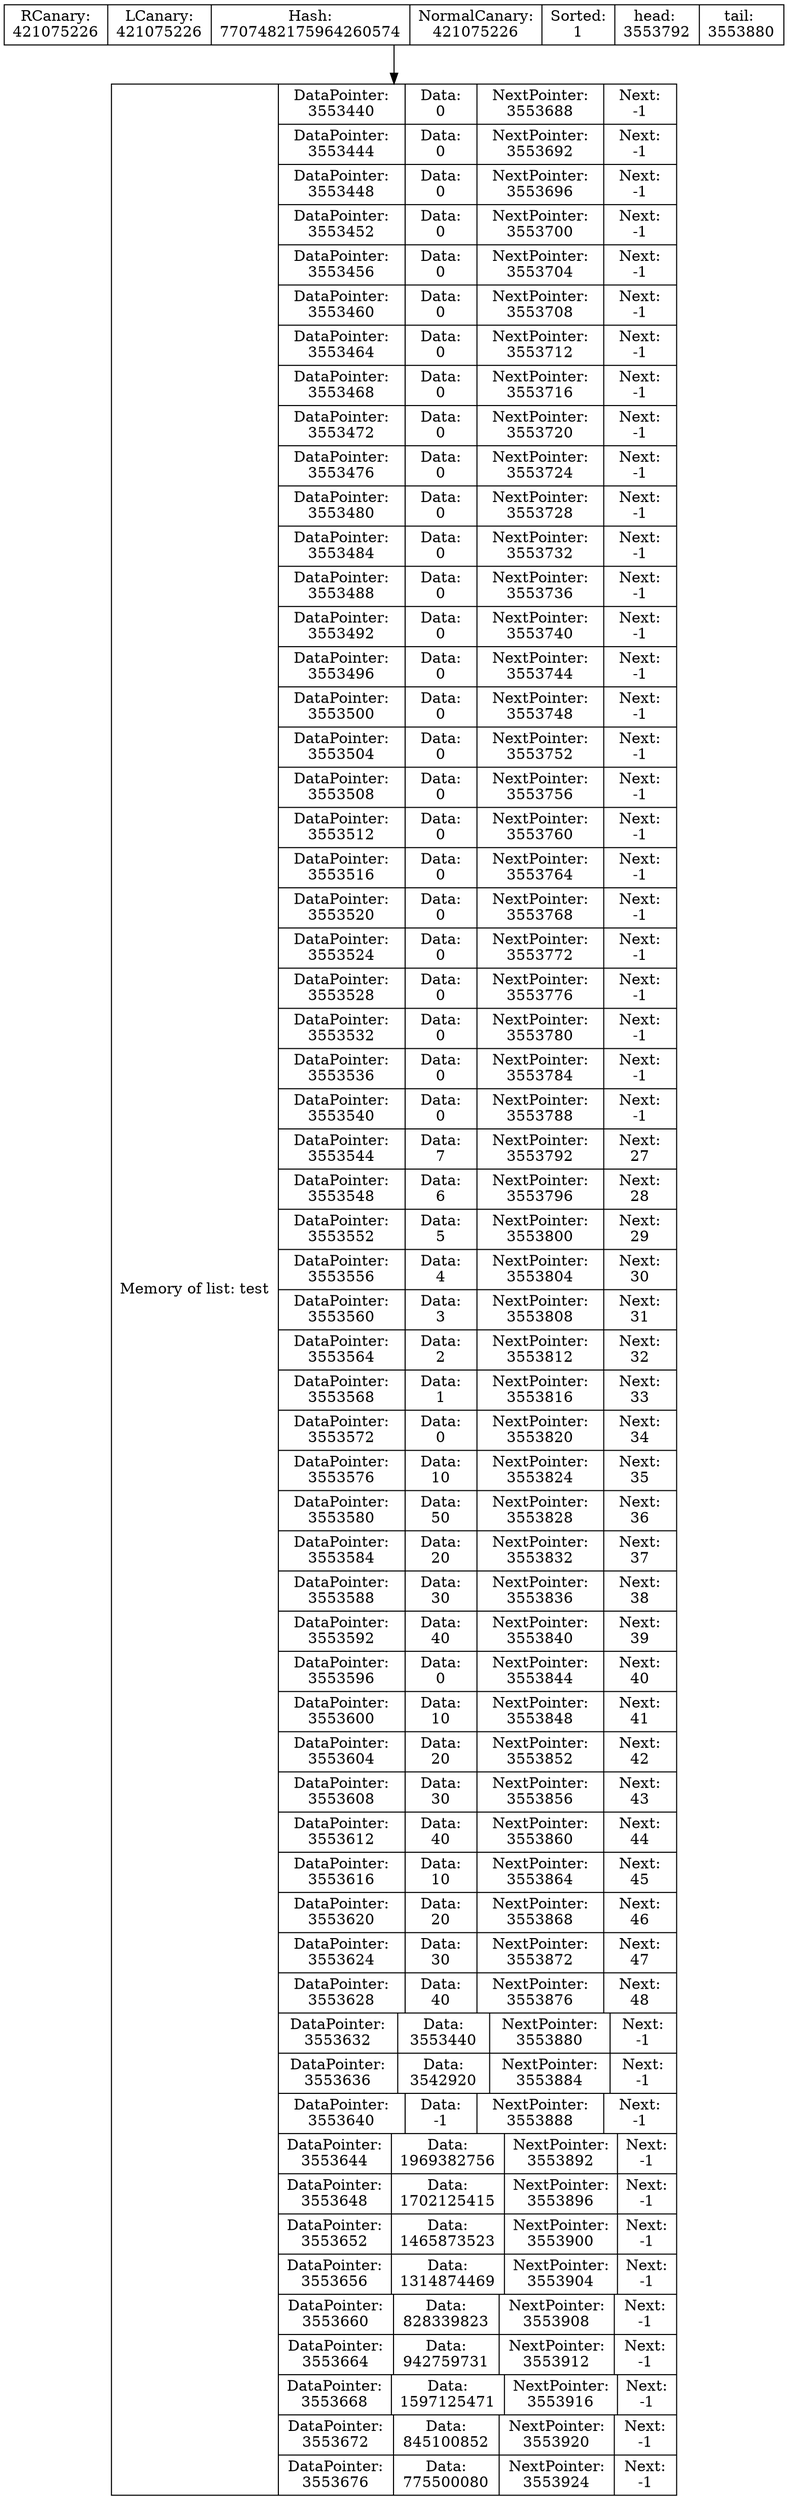 digraph G{
data [shape=record,label="{Memory of list: test} | {{DataPointer:\n3553440 | Data:\n0 | NextPointer:\n3553688 | Next:\n-1}
| {DataPointer:\n3553444 | Data:\n0 | NextPointer:\n3553692 | Next:\n-1}
| {DataPointer:\n3553448 | Data:\n0 | NextPointer:\n3553696 | Next:\n-1}
| {DataPointer:\n3553452 | Data:\n0 | NextPointer:\n3553700 | Next:\n-1}
| {DataPointer:\n3553456 | Data:\n0 | NextPointer:\n3553704 | Next:\n-1}
| {DataPointer:\n3553460 | Data:\n0 | NextPointer:\n3553708 | Next:\n-1}
| {DataPointer:\n3553464 | Data:\n0 | NextPointer:\n3553712 | Next:\n-1}
| {DataPointer:\n3553468 | Data:\n0 | NextPointer:\n3553716 | Next:\n-1}
| {DataPointer:\n3553472 | Data:\n0 | NextPointer:\n3553720 | Next:\n-1}
| {DataPointer:\n3553476 | Data:\n0 | NextPointer:\n3553724 | Next:\n-1}
| {DataPointer:\n3553480 | Data:\n0 | NextPointer:\n3553728 | Next:\n-1}
| {DataPointer:\n3553484 | Data:\n0 | NextPointer:\n3553732 | Next:\n-1}
| {DataPointer:\n3553488 | Data:\n0 | NextPointer:\n3553736 | Next:\n-1}
| {DataPointer:\n3553492 | Data:\n0 | NextPointer:\n3553740 | Next:\n-1}
| {DataPointer:\n3553496 | Data:\n0 | NextPointer:\n3553744 | Next:\n-1}
| {DataPointer:\n3553500 | Data:\n0 | NextPointer:\n3553748 | Next:\n-1}
| {DataPointer:\n3553504 | Data:\n0 | NextPointer:\n3553752 | Next:\n-1}
| {DataPointer:\n3553508 | Data:\n0 | NextPointer:\n3553756 | Next:\n-1}
| {DataPointer:\n3553512 | Data:\n0 | NextPointer:\n3553760 | Next:\n-1}
| {DataPointer:\n3553516 | Data:\n0 | NextPointer:\n3553764 | Next:\n-1}
| {DataPointer:\n3553520 | Data:\n0 | NextPointer:\n3553768 | Next:\n-1}
| {DataPointer:\n3553524 | Data:\n0 | NextPointer:\n3553772 | Next:\n-1}
| {DataPointer:\n3553528 | Data:\n0 | NextPointer:\n3553776 | Next:\n-1}
| {DataPointer:\n3553532 | Data:\n0 | NextPointer:\n3553780 | Next:\n-1}
| {DataPointer:\n3553536 | Data:\n0 | NextPointer:\n3553784 | Next:\n-1}
| {DataPointer:\n3553540 | Data:\n0 | NextPointer:\n3553788 | Next:\n-1}
| {DataPointer:\n3553544 | Data:\n7 | NextPointer:\n3553792 | Next:\n27}
| {DataPointer:\n3553548 | Data:\n6 | NextPointer:\n3553796 | Next:\n28}
| {DataPointer:\n3553552 | Data:\n5 | NextPointer:\n3553800 | Next:\n29}
| {DataPointer:\n3553556 | Data:\n4 | NextPointer:\n3553804 | Next:\n30}
| {DataPointer:\n3553560 | Data:\n3 | NextPointer:\n3553808 | Next:\n31}
| {DataPointer:\n3553564 | Data:\n2 | NextPointer:\n3553812 | Next:\n32}
| {DataPointer:\n3553568 | Data:\n1 | NextPointer:\n3553816 | Next:\n33}
| {DataPointer:\n3553572 | Data:\n0 | NextPointer:\n3553820 | Next:\n34}
| {DataPointer:\n3553576 | Data:\n10 | NextPointer:\n3553824 | Next:\n35}
| {DataPointer:\n3553580 | Data:\n50 | NextPointer:\n3553828 | Next:\n36}
| {DataPointer:\n3553584 | Data:\n20 | NextPointer:\n3553832 | Next:\n37}
| {DataPointer:\n3553588 | Data:\n30 | NextPointer:\n3553836 | Next:\n38}
| {DataPointer:\n3553592 | Data:\n40 | NextPointer:\n3553840 | Next:\n39}
| {DataPointer:\n3553596 | Data:\n0 | NextPointer:\n3553844 | Next:\n40}
| {DataPointer:\n3553600 | Data:\n10 | NextPointer:\n3553848 | Next:\n41}
| {DataPointer:\n3553604 | Data:\n20 | NextPointer:\n3553852 | Next:\n42}
| {DataPointer:\n3553608 | Data:\n30 | NextPointer:\n3553856 | Next:\n43}
| {DataPointer:\n3553612 | Data:\n40 | NextPointer:\n3553860 | Next:\n44}
| {DataPointer:\n3553616 | Data:\n10 | NextPointer:\n3553864 | Next:\n45}
| {DataPointer:\n3553620 | Data:\n20 | NextPointer:\n3553868 | Next:\n46}
| {DataPointer:\n3553624 | Data:\n30 | NextPointer:\n3553872 | Next:\n47}
| {DataPointer:\n3553628 | Data:\n40 | NextPointer:\n3553876 | Next:\n48}
| {DataPointer:\n3553632 | Data:\n3553440 | NextPointer:\n3553880 | Next:\n-1}
| {DataPointer:\n3553636 | Data:\n3542920 | NextPointer:\n3553884 | Next:\n-1}
| {DataPointer:\n3553640 | Data:\n-1 | NextPointer:\n3553888 | Next:\n-1}
| {DataPointer:\n3553644 | Data:\n1969382756 | NextPointer:\n3553892 | Next:\n-1}
| {DataPointer:\n3553648 | Data:\n1702125415 | NextPointer:\n3553896 | Next:\n-1}
| {DataPointer:\n3553652 | Data:\n1465873523 | NextPointer:\n3553900 | Next:\n-1}
| {DataPointer:\n3553656 | Data:\n1314874469 | NextPointer:\n3553904 | Next:\n-1}
| {DataPointer:\n3553660 | Data:\n828339823 | NextPointer:\n3553908 | Next:\n-1}
| {DataPointer:\n3553664 | Data:\n942759731 | NextPointer:\n3553912 | Next:\n-1}
| {DataPointer:\n3553668 | Data:\n1597125471 | NextPointer:\n3553916 | Next:\n-1}
| {DataPointer:\n3553672 | Data:\n845100852 | NextPointer:\n3553920 | Next:\n-1}
| {DataPointer:\n3553676 | Data:\n775500080 | NextPointer:\n3553924 | Next:\n-1}
}"];
Shild [shape=record,label=" RCanary:\n421075226 | LCanary:\n421075226 | Hash:\n7707482175964260574 | NormalCanary:\n421075226 | Sorted:\n1 | head: \n3553792 | tail: \n3553880 "];
Shild->data
}
